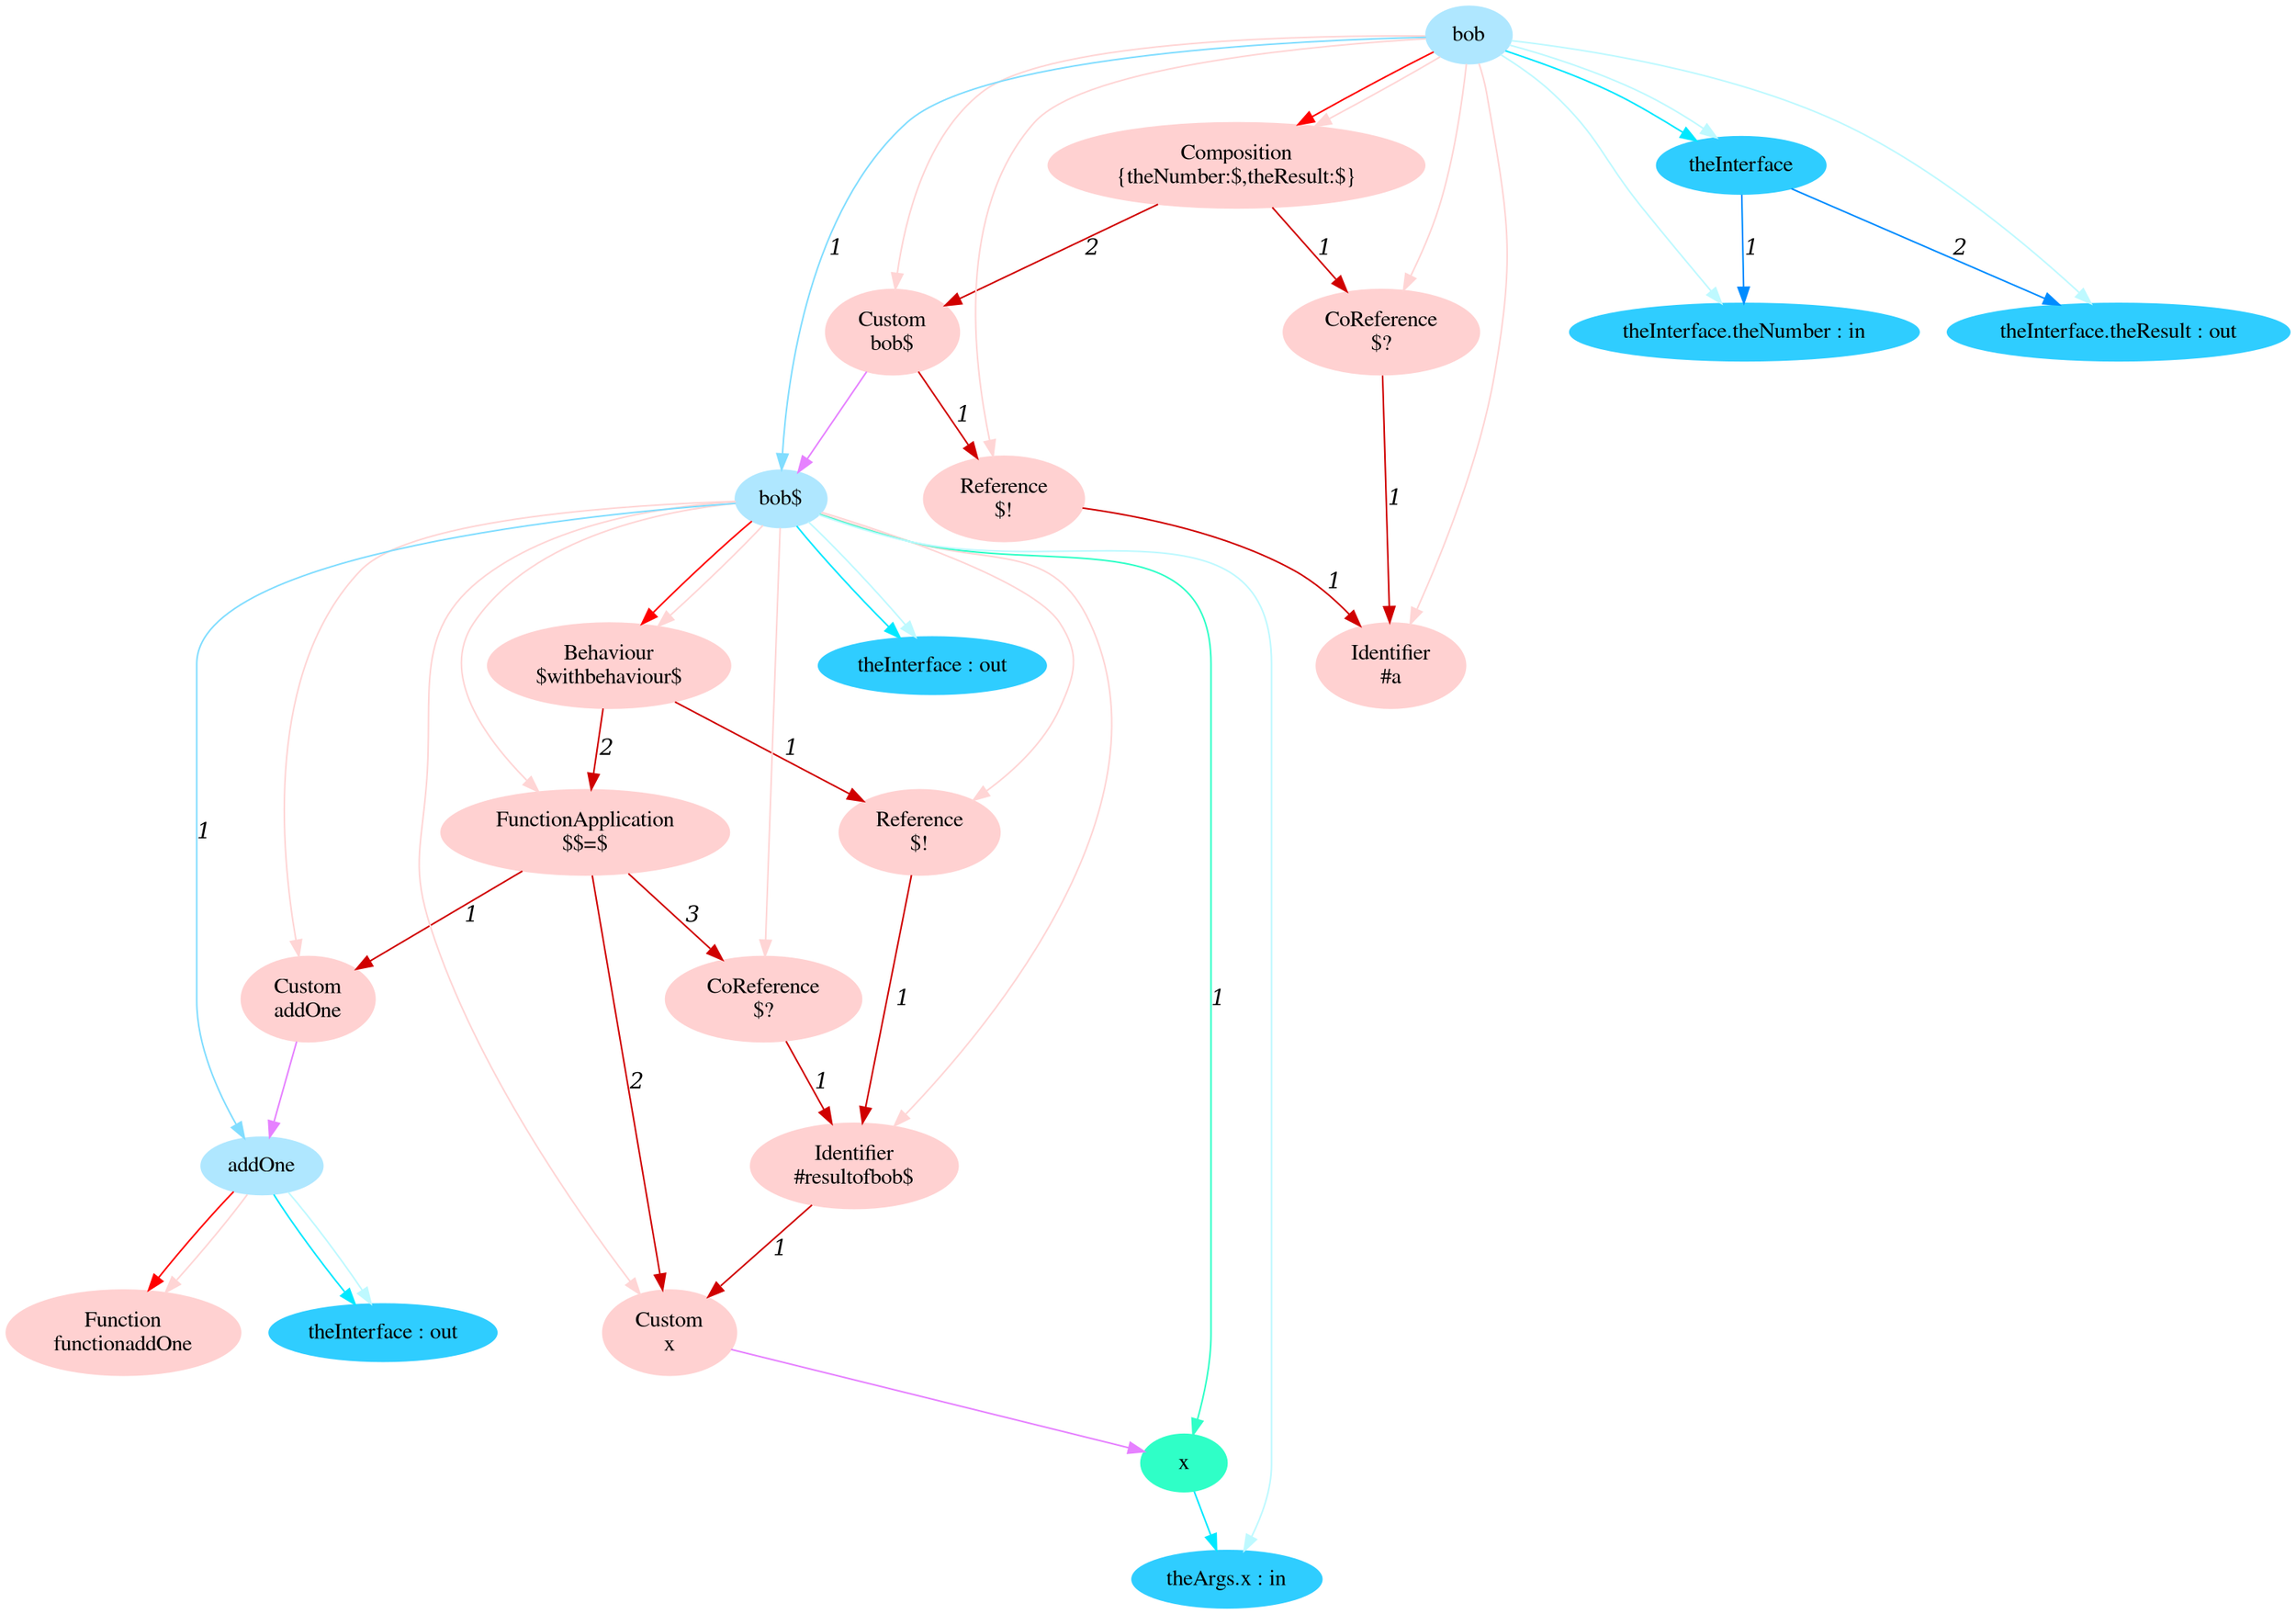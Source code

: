 digraph g{node_10355 [shape="ellipse", style="filled", color="#ffd1d1", fontname="Times", label="Function
functionaddOne" ]
node_10358 [shape="ellipse", style="filled", color="#ffd1d1", fontname="Times", label="Custom
x" ]
node_10363 [shape="ellipse", style="filled", color="#ffd1d1", fontname="Times", label="Identifier
#resultofbob$" ]
node_10368 [shape="ellipse", style="filled", color="#ffd1d1", fontname="Times", label="Reference
$!" ]
node_10372 [shape="ellipse", style="filled", color="#ffd1d1", fontname="Times", label="Custom
addOne" ]
node_10375 [shape="ellipse", style="filled", color="#ffd1d1", fontname="Times", label="CoReference
$?" ]
node_10379 [shape="ellipse", style="filled", color="#ffd1d1", fontname="Times", label="FunctionApplication
$$=$" ]
node_10385 [shape="ellipse", style="filled", color="#ffd1d1", fontname="Times", label="Behaviour
$withbehaviour$" ]
node_10390 [shape="ellipse", style="filled", color="#ffd1d1", fontname="Times", label="Identifier
#a" ]
node_10394 [shape="ellipse", style="filled", color="#ffd1d1", fontname="Times", label="CoReference
$?" ]
node_10398 [shape="ellipse", style="filled", color="#ffd1d1", fontname="Times", label="Reference
$!" ]
node_10402 [shape="ellipse", style="filled", color="#ffd1d1", fontname="Times", label="Custom
bob$" ]
node_10406 [shape="ellipse", style="filled", color="#ffd1d1", fontname="Times", label="Composition
{theNumber:$,theResult:$}" ]
node_10279 [shape="ellipse", style="filled", color="#afe7ff", fontname="Times", label="bob" ]
node_10280 [shape="ellipse", style="filled", color="#afe7ff", fontname="Times", label="bob$" ]
node_10281 [shape="ellipse", style="filled", color="#afe7ff", fontname="Times", label="addOne" ]
node_10289 [shape="ellipse", style="filled", color="#2fffc7", fontname="Times", label="x" ]
node_10282 [shape="ellipse", style="filled", color="#2fcdff", fontname="Times", label="theInterface : out" ]
node_10290 [shape="ellipse", style="filled", color="#2fcdff", fontname="Times", label="theArgs.x : in" ]
node_10294 [shape="ellipse", style="filled", color="#2fcdff", fontname="Times", label="theInterface : out" ]
node_10328 [shape="ellipse", style="filled", color="#2fcdff", fontname="Times", label="theInterface" ]
node_10329 [shape="ellipse", style="filled", color="#2fcdff", fontname="Times", label="theInterface.theNumber : in" ]
node_10331 [shape="ellipse", style="filled", color="#2fcdff", fontname="Times", label="theInterface.theResult : out" ]
node_10363 -> node_10358 [dir=forward, arrowHead=normal, fontname="Times-Italic", arrowsize=1, color="#d00000", label="1",  headlabel="", taillabel="" ]
node_10368 -> node_10363 [dir=forward, arrowHead=normal, fontname="Times-Italic", arrowsize=1, color="#d00000", label="1",  headlabel="", taillabel="" ]
node_10375 -> node_10363 [dir=forward, arrowHead=normal, fontname="Times-Italic", arrowsize=1, color="#d00000", label="1",  headlabel="", taillabel="" ]
node_10379 -> node_10358 [dir=forward, arrowHead=normal, fontname="Times-Italic", arrowsize=1, color="#d00000", label="2",  headlabel="", taillabel="" ]
node_10379 -> node_10372 [dir=forward, arrowHead=normal, fontname="Times-Italic", arrowsize=1, color="#d00000", label="1",  headlabel="", taillabel="" ]
node_10379 -> node_10375 [dir=forward, arrowHead=normal, fontname="Times-Italic", arrowsize=1, color="#d00000", label="3",  headlabel="", taillabel="" ]
node_10385 -> node_10368 [dir=forward, arrowHead=normal, fontname="Times-Italic", arrowsize=1, color="#d00000", label="1",  headlabel="", taillabel="" ]
node_10385 -> node_10379 [dir=forward, arrowHead=normal, fontname="Times-Italic", arrowsize=1, color="#d00000", label="2",  headlabel="", taillabel="" ]
node_10394 -> node_10390 [dir=forward, arrowHead=normal, fontname="Times-Italic", arrowsize=1, color="#d00000", label="1",  headlabel="", taillabel="" ]
node_10398 -> node_10390 [dir=forward, arrowHead=normal, fontname="Times-Italic", arrowsize=1, color="#d00000", label="1",  headlabel="", taillabel="" ]
node_10402 -> node_10398 [dir=forward, arrowHead=normal, fontname="Times-Italic", arrowsize=1, color="#d00000", label="1",  headlabel="", taillabel="" ]
node_10406 -> node_10394 [dir=forward, arrowHead=normal, fontname="Times-Italic", arrowsize=1, color="#d00000", label="1",  headlabel="", taillabel="" ]
node_10406 -> node_10402 [dir=forward, arrowHead=normal, fontname="Times-Italic", arrowsize=1, color="#d00000", label="2",  headlabel="", taillabel="" ]
node_10281 -> node_10355 [dir=forward, arrowHead=normal, fontname="Times-Italic", arrowsize=1, color="#ff0000", label="",  headlabel="", taillabel="" ]
node_10280 -> node_10385 [dir=forward, arrowHead=normal, fontname="Times-Italic", arrowsize=1, color="#ff0000", label="",  headlabel="", taillabel="" ]
node_10279 -> node_10406 [dir=forward, arrowHead=normal, fontname="Times-Italic", arrowsize=1, color="#ff0000", label="",  headlabel="", taillabel="" ]
node_10281 -> node_10355 [dir=forward, arrowHead=normal, fontname="Times-Italic", arrowsize=1, color="#ffd5d5", label="",  headlabel="", taillabel="" ]
node_10280 -> node_10358 [dir=forward, arrowHead=normal, fontname="Times-Italic", arrowsize=1, color="#ffd5d5", label="",  headlabel="", taillabel="" ]
node_10280 -> node_10363 [dir=forward, arrowHead=normal, fontname="Times-Italic", arrowsize=1, color="#ffd5d5", label="",  headlabel="", taillabel="" ]
node_10280 -> node_10368 [dir=forward, arrowHead=normal, fontname="Times-Italic", arrowsize=1, color="#ffd5d5", label="",  headlabel="", taillabel="" ]
node_10280 -> node_10372 [dir=forward, arrowHead=normal, fontname="Times-Italic", arrowsize=1, color="#ffd5d5", label="",  headlabel="", taillabel="" ]
node_10280 -> node_10375 [dir=forward, arrowHead=normal, fontname="Times-Italic", arrowsize=1, color="#ffd5d5", label="",  headlabel="", taillabel="" ]
node_10280 -> node_10379 [dir=forward, arrowHead=normal, fontname="Times-Italic", arrowsize=1, color="#ffd5d5", label="",  headlabel="", taillabel="" ]
node_10280 -> node_10385 [dir=forward, arrowHead=normal, fontname="Times-Italic", arrowsize=1, color="#ffd5d5", label="",  headlabel="", taillabel="" ]
node_10279 -> node_10390 [dir=forward, arrowHead=normal, fontname="Times-Italic", arrowsize=1, color="#ffd5d5", label="",  headlabel="", taillabel="" ]
node_10279 -> node_10394 [dir=forward, arrowHead=normal, fontname="Times-Italic", arrowsize=1, color="#ffd5d5", label="",  headlabel="", taillabel="" ]
node_10279 -> node_10398 [dir=forward, arrowHead=normal, fontname="Times-Italic", arrowsize=1, color="#ffd5d5", label="",  headlabel="", taillabel="" ]
node_10279 -> node_10402 [dir=forward, arrowHead=normal, fontname="Times-Italic", arrowsize=1, color="#ffd5d5", label="",  headlabel="", taillabel="" ]
node_10279 -> node_10406 [dir=forward, arrowHead=normal, fontname="Times-Italic", arrowsize=1, color="#ffd5d5", label="",  headlabel="", taillabel="" ]
node_10280 -> node_10289 [dir=forward, arrowHead=normal, fontname="Times-Italic", arrowsize=1, color="#2fffc7", label="1",  headlabel="", taillabel="" ]
node_10289 -> node_10290 [dir=forward, arrowHead=normal, fontname="Times-Italic", arrowsize=1, color="#00e8ff", label="",  headlabel="", taillabel="" ]
node_10281 -> node_10282 [dir=forward, arrowHead=normal, fontname="Times-Italic", arrowsize=1, color="#00e8ff", label="",  headlabel="", taillabel="" ]
node_10280 -> node_10294 [dir=forward, arrowHead=normal, fontname="Times-Italic", arrowsize=1, color="#00e8ff", label="",  headlabel="", taillabel="" ]
node_10279 -> node_10328 [dir=forward, arrowHead=normal, fontname="Times-Italic", arrowsize=1, color="#00e8ff", label="",  headlabel="", taillabel="" ]
node_10281 -> node_10282 [dir=forward, arrowHead=normal, fontname="Times-Italic", arrowsize=1, color="#bef9ff", label="",  headlabel="", taillabel="" ]
node_10280 -> node_10290 [dir=forward, arrowHead=normal, fontname="Times-Italic", arrowsize=1, color="#bef9ff", label="",  headlabel="", taillabel="" ]
node_10280 -> node_10294 [dir=forward, arrowHead=normal, fontname="Times-Italic", arrowsize=1, color="#bef9ff", label="",  headlabel="", taillabel="" ]
node_10279 -> node_10329 [dir=forward, arrowHead=normal, fontname="Times-Italic", arrowsize=1, color="#bef9ff", label="",  headlabel="", taillabel="" ]
node_10279 -> node_10331 [dir=forward, arrowHead=normal, fontname="Times-Italic", arrowsize=1, color="#bef9ff", label="",  headlabel="", taillabel="" ]
node_10279 -> node_10328 [dir=forward, arrowHead=normal, fontname="Times-Italic", arrowsize=1, color="#bef9ff", label="",  headlabel="", taillabel="" ]
node_10328 -> node_10329 [dir=forward, arrowHead=normal, fontname="Times-Italic", arrowsize=1, color="#008cff", label="1",  headlabel="", taillabel="" ]
node_10328 -> node_10331 [dir=forward, arrowHead=normal, fontname="Times-Italic", arrowsize=1, color="#008cff", label="2",  headlabel="", taillabel="" ]
node_10280 -> node_10281 [dir=forward, arrowHead=normal, fontname="Times-Italic", arrowsize=1, color="#81ddff", label="1",  headlabel="", taillabel="" ]
node_10279 -> node_10280 [dir=forward, arrowHead=normal, fontname="Times-Italic", arrowsize=1, color="#81ddff", label="1",  headlabel="", taillabel="" ]
node_10358 -> node_10289 [dir=forward, arrowHead=normal, fontname="Times-Italic", arrowsize=1, color="#e681ff", label="",  headlabel="", taillabel="" ]
node_10372 -> node_10281 [dir=forward, arrowHead=normal, fontname="Times-Italic", arrowsize=1, color="#e681ff", label="",  headlabel="", taillabel="" ]
node_10402 -> node_10280 [dir=forward, arrowHead=normal, fontname="Times-Italic", arrowsize=1, color="#e681ff", label="",  headlabel="", taillabel="" ]
}